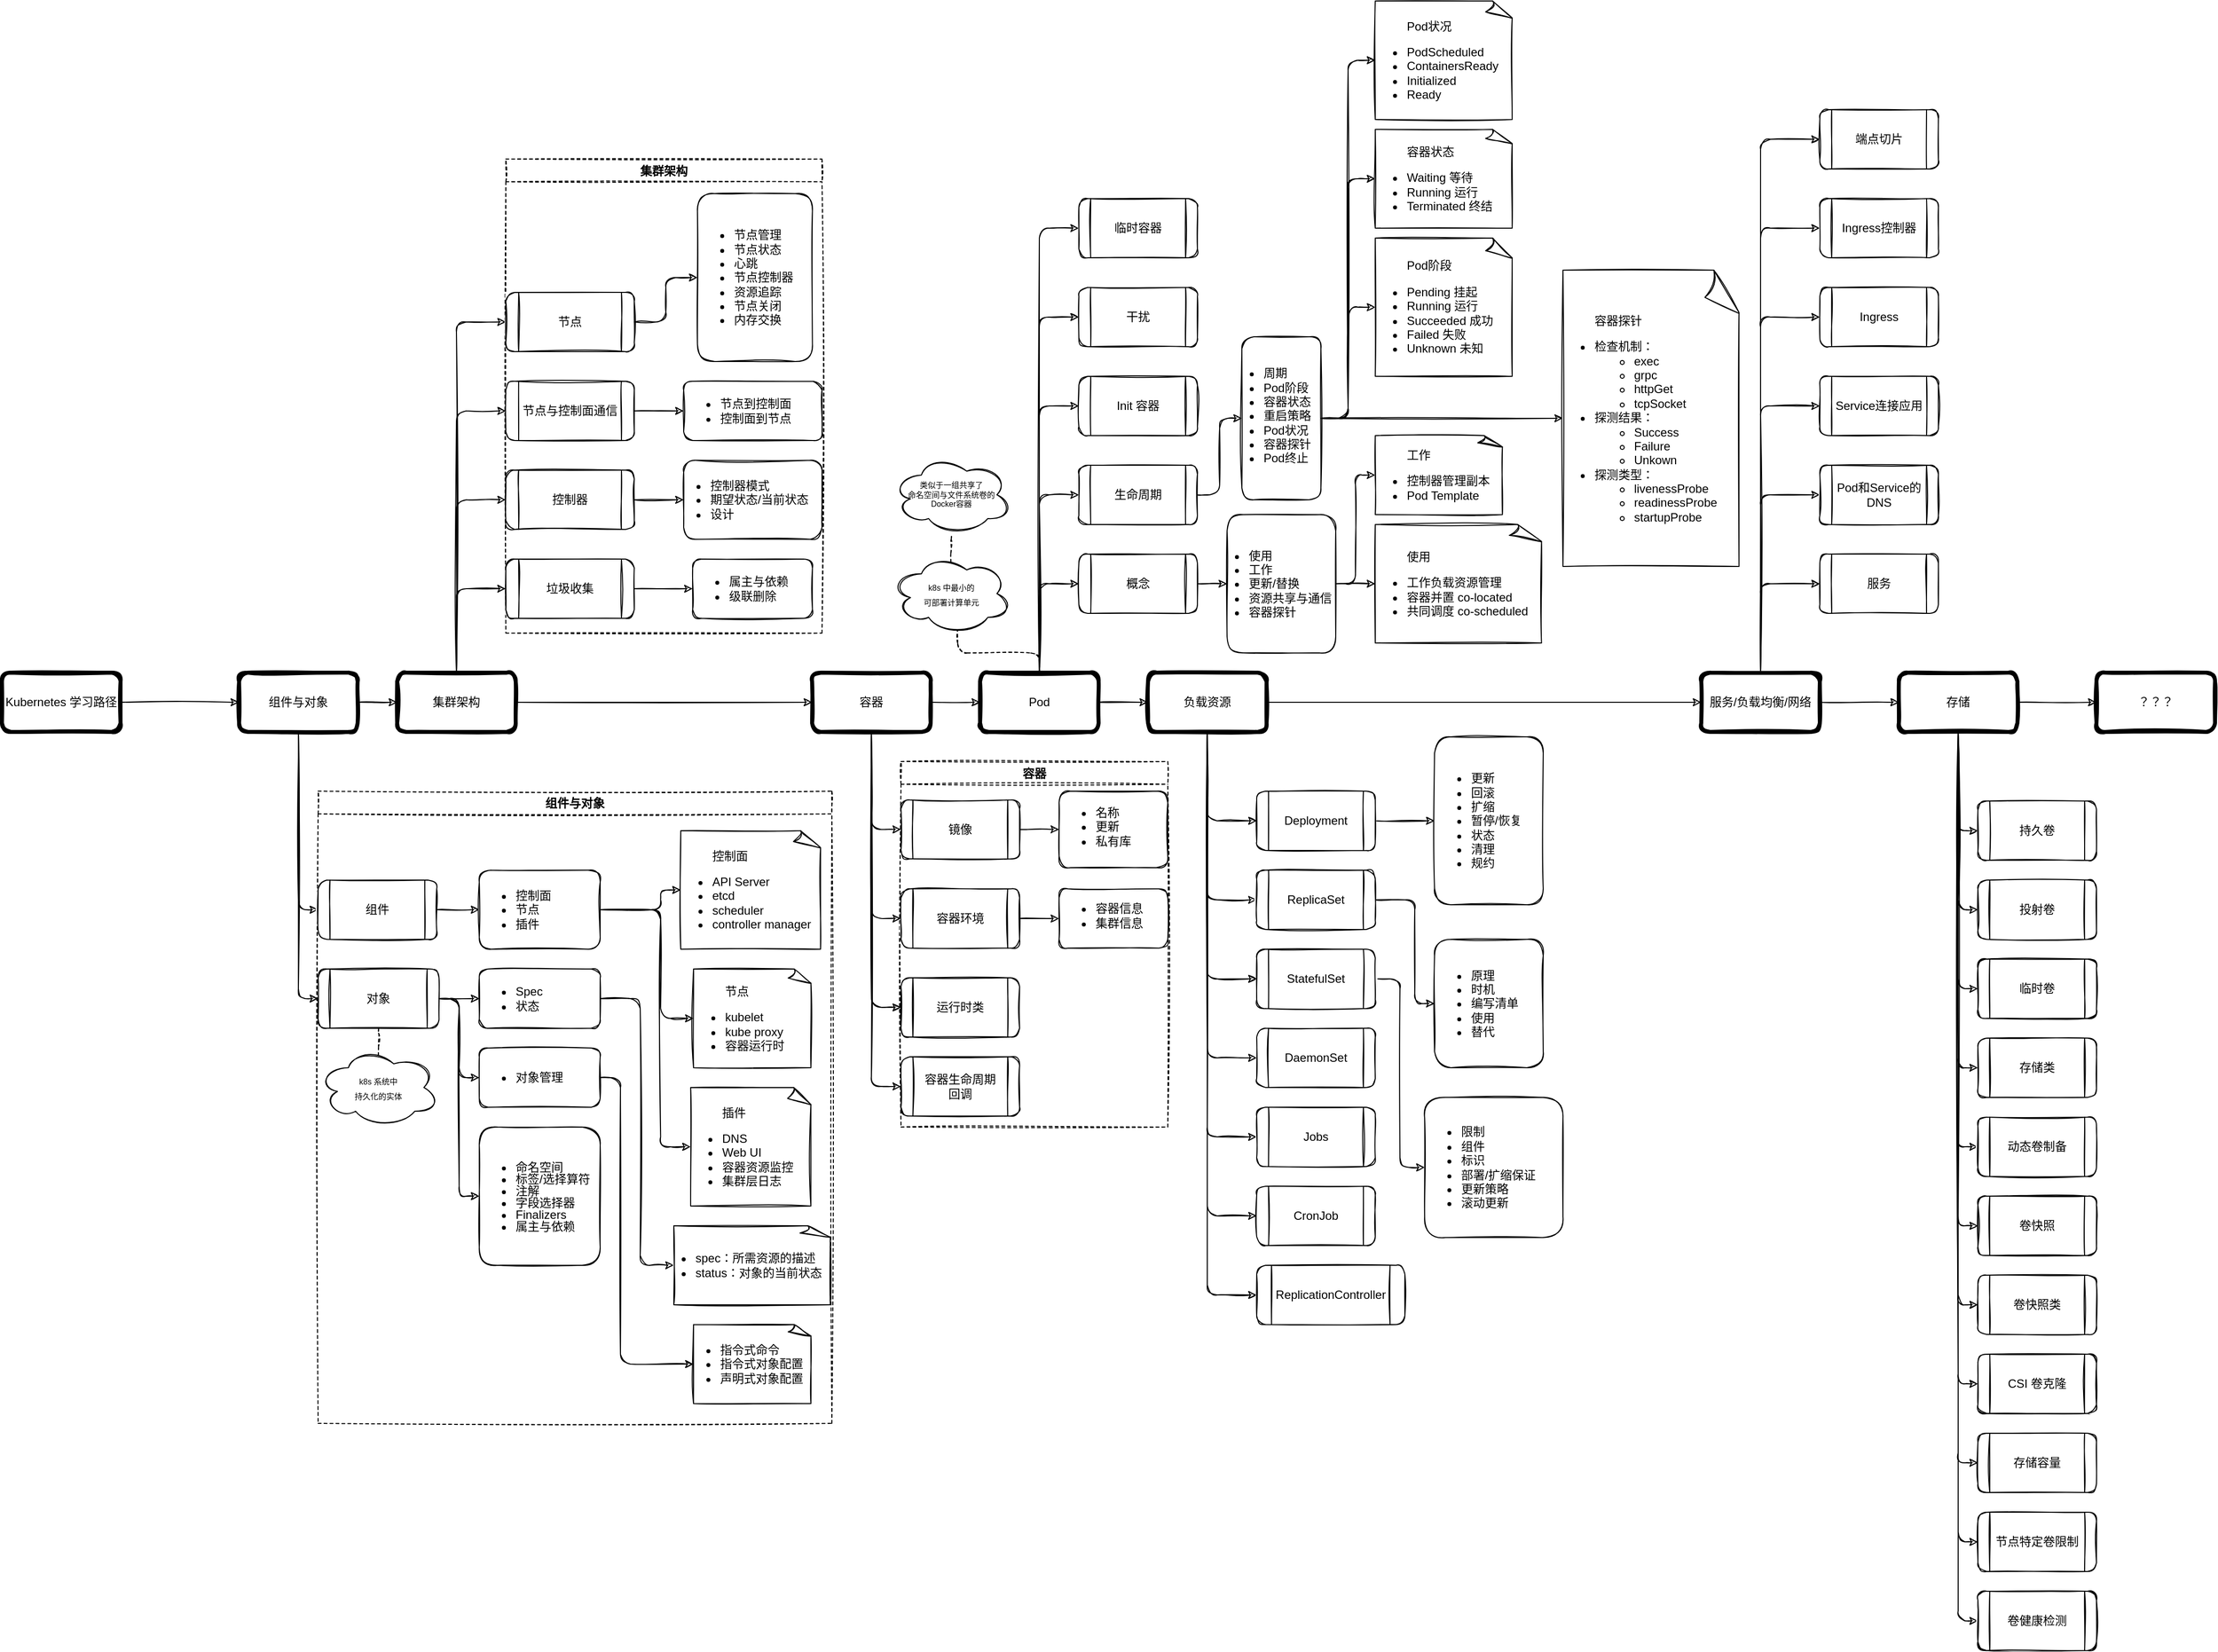 <mxfile>
    <diagram id="tqF3wzndgXf5_t41VFMr" name="Page-1">
        <mxGraphModel dx="3605" dy="2656" grid="1" gridSize="10" guides="1" tooltips="1" connect="1" arrows="1" fold="1" page="1" pageScale="1" pageWidth="850" pageHeight="1100" math="0" shadow="0">
            <root>
                <mxCell id="0"/>
                <mxCell id="1" parent="0"/>
                <mxCell id="7" value="" style="edgeStyle=none;html=1;sketch=1;" parent="1" source="4" target="6" edge="1">
                    <mxGeometry relative="1" as="geometry"/>
                </mxCell>
                <mxCell id="4" value="Kubernetes 学习路径" style="rounded=1;whiteSpace=wrap;html=1;sketch=1;shadow=0;glass=0;strokeWidth=4;" parent="1" vertex="1">
                    <mxGeometry x="-240" y="520" width="120" height="60" as="geometry"/>
                </mxCell>
                <mxCell id="9" value="" style="edgeStyle=none;html=1;sketch=1;entryX=0;entryY=0.5;entryDx=0;entryDy=0;" parent="1" source="6" target="8" edge="1">
                    <mxGeometry relative="1" as="geometry">
                        <mxPoint x="100" y="550" as="targetPoint"/>
                    </mxGeometry>
                </mxCell>
                <mxCell id="13" value="" style="edgeStyle=orthogonalEdgeStyle;html=1;entryX=0;entryY=0.5;entryDx=0;entryDy=0;sketch=1;" parent="1" source="6" target="12" edge="1">
                    <mxGeometry relative="1" as="geometry"/>
                </mxCell>
                <mxCell id="6" value="组件与对象" style="whiteSpace=wrap;html=1;rounded=1;sketch=1;strokeWidth=4;" parent="1" vertex="1">
                    <mxGeometry y="520" width="120" height="60" as="geometry"/>
                </mxCell>
                <mxCell id="17" value="" style="edgeStyle=orthogonalEdgeStyle;html=1;sketch=1;" parent="1" source="8" target="16" edge="1">
                    <mxGeometry relative="1" as="geometry"/>
                </mxCell>
                <mxCell id="39" style="edgeStyle=orthogonalEdgeStyle;sketch=1;html=1;entryX=0;entryY=0.5;entryDx=0;entryDy=0;" parent="1" source="8" target="36" edge="1">
                    <mxGeometry relative="1" as="geometry">
                        <Array as="points">
                            <mxPoint x="220" y="255"/>
                        </Array>
                        <mxPoint x="270" y="250" as="targetPoint"/>
                    </mxGeometry>
                </mxCell>
                <mxCell id="43" style="edgeStyle=orthogonalEdgeStyle;sketch=1;html=1;entryX=0;entryY=0.5;entryDx=0;entryDy=0;" parent="1" source="8" target="41" edge="1">
                    <mxGeometry relative="1" as="geometry">
                        <Array as="points">
                            <mxPoint x="220" y="435"/>
                        </Array>
                    </mxGeometry>
                </mxCell>
                <mxCell id="8" value="集群架构" style="whiteSpace=wrap;html=1;rounded=1;sketch=1;strokeWidth=4;" parent="1" vertex="1">
                    <mxGeometry x="160" y="520" width="120" height="60" as="geometry"/>
                </mxCell>
                <mxCell id="14" value="" style="edgeStyle=orthogonalEdgeStyle;html=1;entryX=0;entryY=0.5;entryDx=0;entryDy=0;exitX=0.5;exitY=1;exitDx=0;exitDy=0;sketch=1;" parent="1" source="6" target="15" edge="1">
                    <mxGeometry relative="1" as="geometry">
                        <mxPoint x="-50" y="590" as="sourcePoint"/>
                        <Array as="points">
                            <mxPoint x="60" y="850"/>
                        </Array>
                    </mxGeometry>
                </mxCell>
                <mxCell id="52" value="" style="edgeStyle=orthogonalEdgeStyle;sketch=1;html=1;" parent="1" source="16" target="51" edge="1">
                    <mxGeometry relative="1" as="geometry"/>
                </mxCell>
                <mxCell id="171" style="edgeStyle=orthogonalEdgeStyle;sketch=1;html=1;entryX=0;entryY=0.5;entryDx=0;entryDy=0;" parent="1" source="16" target="170" edge="1">
                    <mxGeometry relative="1" as="geometry"/>
                </mxCell>
                <mxCell id="202" style="edgeStyle=orthogonalEdgeStyle;html=1;entryX=0;entryY=0.5;entryDx=0;entryDy=0;sketch=1;" edge="1" parent="1" source="16" target="201">
                    <mxGeometry relative="1" as="geometry"/>
                </mxCell>
                <mxCell id="204" style="edgeStyle=orthogonalEdgeStyle;sketch=1;html=1;entryX=0;entryY=0.5;entryDx=0;entryDy=0;" edge="1" parent="1" source="16" target="45">
                    <mxGeometry relative="1" as="geometry"/>
                </mxCell>
                <mxCell id="16" value="容器" style="whiteSpace=wrap;html=1;rounded=1;sketch=1;strokeWidth=4;" parent="1" vertex="1">
                    <mxGeometry x="580" y="520" width="120" height="60" as="geometry"/>
                </mxCell>
                <mxCell id="26" value="" style="edgeStyle=orthogonalEdgeStyle;html=1;sketch=1;entryX=0;entryY=0.5;entryDx=0;entryDy=0;" parent="1" source="8" target="27" edge="1">
                    <mxGeometry relative="1" as="geometry">
                        <mxPoint x="480.0" y="150" as="sourcePoint"/>
                        <Array as="points">
                            <mxPoint x="220" y="165"/>
                        </Array>
                        <mxPoint x="270" y="160" as="targetPoint"/>
                    </mxGeometry>
                </mxCell>
                <mxCell id="28" value="" style="edgeStyle=orthogonalEdgeStyle;html=1;entryX=0;entryY=0.5;entryDx=0;entryDy=0;exitX=0.5;exitY=0;exitDx=0;exitDy=0;sketch=1;" parent="1" source="8" target="30" edge="1">
                    <mxGeometry relative="1" as="geometry">
                        <mxPoint x="480" y="150" as="sourcePoint"/>
                        <Array as="points">
                            <mxPoint x="220" y="345"/>
                        </Array>
                    </mxGeometry>
                </mxCell>
                <mxCell id="47" value="" style="edgeStyle=orthogonalEdgeStyle;sketch=1;html=1;entryX=0;entryY=0.5;entryDx=0;entryDy=0;exitX=0.5;exitY=1;exitDx=0;exitDy=0;" parent="1" source="16" target="48" edge="1">
                    <mxGeometry relative="1" as="geometry">
                        <mxPoint x="680" y="660" as="sourcePoint"/>
                        <Array as="points">
                            <mxPoint x="640" y="769"/>
                        </Array>
                    </mxGeometry>
                </mxCell>
                <mxCell id="54" value="" style="edgeStyle=orthogonalEdgeStyle;sketch=1;html=1;" parent="1" source="51" target="53" edge="1">
                    <mxGeometry relative="1" as="geometry"/>
                </mxCell>
                <mxCell id="60" value="" style="edgeStyle=orthogonalEdgeStyle;sketch=1;html=1;entryX=0;entryY=0.5;entryDx=0;entryDy=0;" parent="1" source="51" target="59" edge="1">
                    <mxGeometry relative="1" as="geometry">
                        <Array as="points">
                            <mxPoint x="810" y="430"/>
                        </Array>
                    </mxGeometry>
                </mxCell>
                <mxCell id="62" style="edgeStyle=orthogonalEdgeStyle;sketch=1;html=1;exitX=0.5;exitY=0;exitDx=0;exitDy=0;entryX=0;entryY=0.5;entryDx=0;entryDy=0;" parent="1" source="51" target="61" edge="1">
                    <mxGeometry relative="1" as="geometry"/>
                </mxCell>
                <mxCell id="66" style="edgeStyle=orthogonalEdgeStyle;sketch=1;html=1;exitX=0.5;exitY=0;exitDx=0;exitDy=0;entryX=0;entryY=0.5;entryDx=0;entryDy=0;" parent="1" source="51" target="63" edge="1">
                    <mxGeometry relative="1" as="geometry"/>
                </mxCell>
                <mxCell id="67" style="edgeStyle=orthogonalEdgeStyle;sketch=1;html=1;entryX=0;entryY=0.5;entryDx=0;entryDy=0;" parent="1" source="51" target="64" edge="1">
                    <mxGeometry relative="1" as="geometry">
                        <Array as="points">
                            <mxPoint x="810" y="160"/>
                        </Array>
                    </mxGeometry>
                </mxCell>
                <mxCell id="68" style="edgeStyle=orthogonalEdgeStyle;sketch=1;html=1;entryX=0;entryY=0.5;entryDx=0;entryDy=0;" parent="1" source="51" target="65" edge="1">
                    <mxGeometry relative="1" as="geometry">
                        <Array as="points">
                            <mxPoint x="810" y="70"/>
                        </Array>
                    </mxGeometry>
                </mxCell>
                <mxCell id="177" style="edgeStyle=orthogonalEdgeStyle;sketch=1;html=1;entryX=0.55;entryY=0.95;entryDx=0;entryDy=0;entryPerimeter=0;dashed=1;endArrow=none;endFill=0;" parent="1" source="51" target="176" edge="1">
                    <mxGeometry relative="1" as="geometry"/>
                </mxCell>
                <mxCell id="51" value="Pod" style="whiteSpace=wrap;html=1;rounded=1;sketch=1;strokeWidth=4;" parent="1" vertex="1">
                    <mxGeometry x="750" y="520" width="120" height="60" as="geometry"/>
                </mxCell>
                <mxCell id="72" value="" style="edgeStyle=orthogonalEdgeStyle;sketch=1;html=1;entryX=0;entryY=0.5;entryDx=0;entryDy=0;" parent="1" source="53" target="71" edge="1">
                    <mxGeometry relative="1" as="geometry">
                        <Array as="points">
                            <mxPoint x="980" y="670"/>
                        </Array>
                    </mxGeometry>
                </mxCell>
                <mxCell id="79" style="edgeStyle=orthogonalEdgeStyle;sketch=1;html=1;entryX=0;entryY=0.5;entryDx=0;entryDy=0;" parent="1" source="53" target="73" edge="1">
                    <mxGeometry relative="1" as="geometry">
                        <Array as="points">
                            <mxPoint x="980" y="750"/>
                        </Array>
                    </mxGeometry>
                </mxCell>
                <mxCell id="80" style="edgeStyle=orthogonalEdgeStyle;sketch=1;html=1;entryX=0;entryY=0.5;entryDx=0;entryDy=0;" parent="1" source="53" target="74" edge="1">
                    <mxGeometry relative="1" as="geometry">
                        <Array as="points">
                            <mxPoint x="980" y="830"/>
                        </Array>
                    </mxGeometry>
                </mxCell>
                <mxCell id="81" style="edgeStyle=orthogonalEdgeStyle;sketch=1;html=1;entryX=0;entryY=0.5;entryDx=0;entryDy=0;" parent="1" source="53" target="75" edge="1">
                    <mxGeometry relative="1" as="geometry">
                        <Array as="points">
                            <mxPoint x="980" y="910"/>
                        </Array>
                    </mxGeometry>
                </mxCell>
                <mxCell id="82" style="edgeStyle=orthogonalEdgeStyle;sketch=1;html=1;entryX=0;entryY=0.5;entryDx=0;entryDy=0;" parent="1" source="53" target="76" edge="1">
                    <mxGeometry relative="1" as="geometry">
                        <Array as="points">
                            <mxPoint x="980" y="990"/>
                        </Array>
                    </mxGeometry>
                </mxCell>
                <mxCell id="83" style="edgeStyle=orthogonalEdgeStyle;sketch=1;html=1;entryX=0;entryY=0.5;entryDx=0;entryDy=0;" parent="1" source="53" target="77" edge="1">
                    <mxGeometry relative="1" as="geometry">
                        <Array as="points">
                            <mxPoint x="980" y="1070"/>
                        </Array>
                    </mxGeometry>
                </mxCell>
                <mxCell id="84" style="edgeStyle=orthogonalEdgeStyle;sketch=1;html=1;entryX=0;entryY=0.5;entryDx=0;entryDy=0;" parent="1" source="53" target="78" edge="1">
                    <mxGeometry relative="1" as="geometry">
                        <Array as="points">
                            <mxPoint x="980" y="1150"/>
                        </Array>
                    </mxGeometry>
                </mxCell>
                <mxCell id="86" value="" style="edgeStyle=orthogonalEdgeStyle;sketch=1;html=1;" parent="1" source="53" target="85" edge="1">
                    <mxGeometry relative="1" as="geometry"/>
                </mxCell>
                <mxCell id="53" value="负载资源" style="whiteSpace=wrap;html=1;rounded=1;sketch=1;strokeWidth=4;" parent="1" vertex="1">
                    <mxGeometry x="920" y="520" width="120" height="60" as="geometry"/>
                </mxCell>
                <mxCell id="184" style="edgeStyle=orthogonalEdgeStyle;sketch=1;html=1;fontSize=8;endArrow=classic;endFill=1;" parent="1" source="59" target="182" edge="1">
                    <mxGeometry relative="1" as="geometry"/>
                </mxCell>
                <mxCell id="59" value="概念" style="shape=process;whiteSpace=wrap;html=1;backgroundOutline=1;rounded=1;sketch=1;" parent="1" vertex="1">
                    <mxGeometry x="850" y="400" width="120" height="60" as="geometry"/>
                </mxCell>
                <mxCell id="70" style="edgeStyle=orthogonalEdgeStyle;sketch=1;html=1;entryX=0;entryY=0.5;entryDx=0;entryDy=0;" parent="1" source="61" target="69" edge="1">
                    <mxGeometry relative="1" as="geometry"/>
                </mxCell>
                <mxCell id="61" value="生命周期" style="shape=process;whiteSpace=wrap;html=1;backgroundOutline=1;rounded=1;sketch=1;" parent="1" vertex="1">
                    <mxGeometry x="850" y="310" width="120" height="60" as="geometry"/>
                </mxCell>
                <mxCell id="63" value="Init 容器" style="shape=process;whiteSpace=wrap;html=1;backgroundOutline=1;rounded=1;sketch=1;" parent="1" vertex="1">
                    <mxGeometry x="850" y="220" width="120" height="60" as="geometry"/>
                </mxCell>
                <mxCell id="64" value="干扰" style="shape=process;whiteSpace=wrap;html=1;backgroundOutline=1;rounded=1;sketch=1;" parent="1" vertex="1">
                    <mxGeometry x="850" y="130" width="120" height="60" as="geometry"/>
                </mxCell>
                <mxCell id="65" value="临时容器" style="shape=process;whiteSpace=wrap;html=1;backgroundOutline=1;rounded=1;sketch=1;" parent="1" vertex="1">
                    <mxGeometry x="850" y="40" width="120" height="60" as="geometry"/>
                </mxCell>
                <mxCell id="194" style="edgeStyle=orthogonalEdgeStyle;sketch=1;html=1;entryX=0;entryY=0.5;entryDx=0;entryDy=0;entryPerimeter=0;fontSize=8;endArrow=classic;endFill=1;" parent="1" source="69" target="193" edge="1">
                    <mxGeometry relative="1" as="geometry"/>
                </mxCell>
                <mxCell id="196" style="edgeStyle=orthogonalEdgeStyle;sketch=1;html=1;exitX=1;exitY=0.5;exitDx=0;exitDy=0;entryX=0;entryY=0.5;entryDx=0;entryDy=0;entryPerimeter=0;fontSize=8;endArrow=classic;endFill=1;" parent="1" source="69" target="195" edge="1">
                    <mxGeometry relative="1" as="geometry"/>
                </mxCell>
                <mxCell id="198" style="edgeStyle=orthogonalEdgeStyle;sketch=1;html=1;entryX=0;entryY=0.5;entryDx=0;entryDy=0;entryPerimeter=0;fontSize=8;endArrow=classic;endFill=1;" parent="1" source="69" target="197" edge="1">
                    <mxGeometry relative="1" as="geometry"/>
                </mxCell>
                <mxCell id="200" style="edgeStyle=orthogonalEdgeStyle;sketch=1;html=1;entryX=0;entryY=0.5;entryDx=0;entryDy=0;entryPerimeter=0;fontSize=8;endArrow=classic;endFill=1;" parent="1" source="69" target="199" edge="1">
                    <mxGeometry relative="1" as="geometry"/>
                </mxCell>
                <mxCell id="69" value="&lt;ul&gt;&lt;li&gt;周期&lt;/li&gt;&lt;li&gt;Pod阶段&lt;/li&gt;&lt;li&gt;容器状态&lt;/li&gt;&lt;li&gt;重启策略&lt;/li&gt;&lt;li&gt;Pod状况&lt;/li&gt;&lt;li&gt;容器探针&lt;/li&gt;&lt;li&gt;Pod终止&lt;/li&gt;&lt;/ul&gt;" style="text;strokeColor=default;fillColor=none;html=1;whiteSpace=wrap;verticalAlign=middle;overflow=hidden;rounded=1;sketch=1;spacingLeft=-20;spacingTop=-5;" parent="1" vertex="1">
                    <mxGeometry x="1015" y="180" width="80" height="165" as="geometry"/>
                </mxCell>
                <mxCell id="88" style="edgeStyle=orthogonalEdgeStyle;sketch=1;html=1;entryX=0;entryY=0.5;entryDx=0;entryDy=0;" parent="1" source="71" target="87" edge="1">
                    <mxGeometry relative="1" as="geometry">
                        <mxPoint x="1205" y="655" as="targetPoint"/>
                    </mxGeometry>
                </mxCell>
                <mxCell id="71" value="Deployment" style="shape=process;whiteSpace=wrap;html=1;backgroundOutline=1;rounded=1;sketch=1;" parent="1" vertex="1">
                    <mxGeometry x="1030" y="640" width="120" height="60" as="geometry"/>
                </mxCell>
                <mxCell id="90" style="edgeStyle=orthogonalEdgeStyle;sketch=1;html=1;exitX=1;exitY=0.5;exitDx=0;exitDy=0;entryX=0;entryY=0.5;entryDx=0;entryDy=0;" parent="1" source="73" target="89" edge="1">
                    <mxGeometry relative="1" as="geometry">
                        <Array as="points">
                            <mxPoint x="1190" y="750"/>
                            <mxPoint x="1190" y="855"/>
                        </Array>
                    </mxGeometry>
                </mxCell>
                <mxCell id="73" value="ReplicaSet" style="shape=process;whiteSpace=wrap;html=1;backgroundOutline=1;rounded=1;sketch=1;" parent="1" vertex="1">
                    <mxGeometry x="1030" y="720" width="120" height="60" as="geometry"/>
                </mxCell>
                <mxCell id="92" style="edgeStyle=orthogonalEdgeStyle;sketch=1;html=1;entryX=0;entryY=0.5;entryDx=0;entryDy=0;" parent="1" source="74" target="91" edge="1">
                    <mxGeometry relative="1" as="geometry"/>
                </mxCell>
                <mxCell id="74" value="StatefulSet" style="shape=process;whiteSpace=wrap;html=1;backgroundOutline=1;rounded=1;sketch=1;" parent="1" vertex="1">
                    <mxGeometry x="1030" y="800" width="120" height="60" as="geometry"/>
                </mxCell>
                <mxCell id="75" value="DaemonSet" style="shape=process;whiteSpace=wrap;html=1;backgroundOutline=1;rounded=1;sketch=1;" parent="1" vertex="1">
                    <mxGeometry x="1030" y="880" width="120" height="60" as="geometry"/>
                </mxCell>
                <mxCell id="76" value="Jobs" style="shape=process;whiteSpace=wrap;html=1;backgroundOutline=1;rounded=1;sketch=1;" parent="1" vertex="1">
                    <mxGeometry x="1030" y="960" width="120" height="60" as="geometry"/>
                </mxCell>
                <mxCell id="77" value="CronJob" style="shape=process;whiteSpace=wrap;html=1;backgroundOutline=1;rounded=1;sketch=1;" parent="1" vertex="1">
                    <mxGeometry x="1030" y="1040" width="120" height="60" as="geometry"/>
                </mxCell>
                <mxCell id="78" value="ReplicationController" style="shape=process;whiteSpace=wrap;html=1;backgroundOutline=1;rounded=1;sketch=1;" parent="1" vertex="1">
                    <mxGeometry x="1030" y="1120" width="150" height="60" as="geometry"/>
                </mxCell>
                <mxCell id="94" value="" style="edgeStyle=none;html=1;sketch=1;" parent="1" source="85" target="93" edge="1">
                    <mxGeometry relative="1" as="geometry"/>
                </mxCell>
                <mxCell id="128" value="" style="edgeStyle=orthogonalEdgeStyle;sketch=1;html=1;entryX=0;entryY=0.5;entryDx=0;entryDy=0;" parent="1" source="85" target="127" edge="1">
                    <mxGeometry relative="1" as="geometry"/>
                </mxCell>
                <mxCell id="134" style="edgeStyle=orthogonalEdgeStyle;sketch=1;html=1;entryX=0;entryY=0.5;entryDx=0;entryDy=0;" parent="1" source="85" target="129" edge="1">
                    <mxGeometry relative="1" as="geometry"/>
                </mxCell>
                <mxCell id="135" style="edgeStyle=orthogonalEdgeStyle;sketch=1;html=1;entryX=0;entryY=0.5;entryDx=0;entryDy=0;" parent="1" source="85" target="130" edge="1">
                    <mxGeometry relative="1" as="geometry"/>
                </mxCell>
                <mxCell id="136" style="edgeStyle=orthogonalEdgeStyle;sketch=1;html=1;entryX=0;entryY=0.5;entryDx=0;entryDy=0;" parent="1" source="85" target="131" edge="1">
                    <mxGeometry relative="1" as="geometry"/>
                </mxCell>
                <mxCell id="137" style="edgeStyle=orthogonalEdgeStyle;sketch=1;html=1;entryX=0;entryY=0.5;entryDx=0;entryDy=0;" parent="1" source="85" target="132" edge="1">
                    <mxGeometry relative="1" as="geometry"/>
                </mxCell>
                <mxCell id="138" style="edgeStyle=orthogonalEdgeStyle;sketch=1;html=1;entryX=0;entryY=0.5;entryDx=0;entryDy=0;" parent="1" source="85" target="133" edge="1">
                    <mxGeometry relative="1" as="geometry"/>
                </mxCell>
                <mxCell id="85" value="服务/负载均衡/网络" style="whiteSpace=wrap;html=1;rounded=1;sketch=1;strokeWidth=4;" parent="1" vertex="1">
                    <mxGeometry x="1480" y="520" width="120" height="60" as="geometry"/>
                </mxCell>
                <mxCell id="87" value="&lt;ul&gt;&lt;li&gt;更新&lt;/li&gt;&lt;li&gt;回滚&lt;/li&gt;&lt;li&gt;扩缩&lt;/li&gt;&lt;li&gt;暂停/恢复&lt;/li&gt;&lt;li&gt;状态&lt;/li&gt;&lt;li&gt;清理&lt;/li&gt;&lt;li&gt;规约&lt;/li&gt;&lt;/ul&gt;" style="text;strokeColor=default;fillColor=none;html=1;whiteSpace=wrap;verticalAlign=middle;overflow=hidden;rounded=1;sketch=1;spacingLeft=-5;" parent="1" vertex="1">
                    <mxGeometry x="1210" y="585" width="110" height="170" as="geometry"/>
                </mxCell>
                <mxCell id="89" value="&lt;ul&gt;&lt;li&gt;原理&lt;/li&gt;&lt;li&gt;时机&lt;/li&gt;&lt;li&gt;编写清单&lt;/li&gt;&lt;li&gt;使用&lt;/li&gt;&lt;li&gt;替代&lt;/li&gt;&lt;/ul&gt;" style="text;strokeColor=default;fillColor=none;html=1;whiteSpace=wrap;verticalAlign=middle;overflow=hidden;rounded=1;sketch=1;spacingLeft=-5;" parent="1" vertex="1">
                    <mxGeometry x="1210" y="790" width="110" height="130" as="geometry"/>
                </mxCell>
                <mxCell id="91" value="&lt;ul&gt;&lt;li&gt;限制&lt;/li&gt;&lt;li&gt;组件&lt;/li&gt;&lt;li&gt;标识&lt;/li&gt;&lt;li&gt;部署/扩缩保证&lt;br&gt;&lt;/li&gt;&lt;li&gt;更新策略&lt;/li&gt;&lt;li&gt;滚动更新&lt;/li&gt;&lt;/ul&gt;" style="text;strokeColor=default;fillColor=none;html=1;whiteSpace=wrap;verticalAlign=middle;overflow=hidden;rounded=1;sketch=1;spacingLeft=-5;" parent="1" vertex="1">
                    <mxGeometry x="1200" y="950" width="140" height="141.88" as="geometry"/>
                </mxCell>
                <mxCell id="96" value="" style="edgeStyle=none;html=1;sketch=1;" parent="1" source="93" target="95" edge="1">
                    <mxGeometry relative="1" as="geometry"/>
                </mxCell>
                <mxCell id="100" value="" style="edgeStyle=orthogonalEdgeStyle;html=1;entryX=0;entryY=0.5;entryDx=0;entryDy=0;sketch=1;" parent="1" source="93" target="99" edge="1">
                    <mxGeometry relative="1" as="geometry"/>
                </mxCell>
                <mxCell id="101" style="edgeStyle=orthogonalEdgeStyle;sketch=1;html=1;entryX=0;entryY=0.5;entryDx=0;entryDy=0;" parent="1" source="93" target="102" edge="1">
                    <mxGeometry relative="1" as="geometry">
                        <mxPoint x="1740" y="800" as="targetPoint"/>
                    </mxGeometry>
                </mxCell>
                <mxCell id="120" style="edgeStyle=orthogonalEdgeStyle;sketch=1;html=1;entryX=0;entryY=0.5;entryDx=0;entryDy=0;" parent="1" source="93" target="113" edge="1">
                    <mxGeometry relative="1" as="geometry"/>
                </mxCell>
                <mxCell id="121" style="edgeStyle=orthogonalEdgeStyle;sketch=1;html=1;entryX=0;entryY=0.5;entryDx=0;entryDy=0;" parent="1" source="93" target="115" edge="1">
                    <mxGeometry relative="1" as="geometry"/>
                </mxCell>
                <mxCell id="122" style="edgeStyle=orthogonalEdgeStyle;sketch=1;html=1;entryX=0;entryY=0.5;entryDx=0;entryDy=0;" parent="1" source="93" target="116" edge="1">
                    <mxGeometry relative="1" as="geometry"/>
                </mxCell>
                <mxCell id="125" style="edgeStyle=orthogonalEdgeStyle;sketch=1;html=1;entryX=0;entryY=0.5;entryDx=0;entryDy=0;" parent="1" source="93" target="117" edge="1">
                    <mxGeometry relative="1" as="geometry"/>
                </mxCell>
                <mxCell id="126" style="edgeStyle=orthogonalEdgeStyle;sketch=1;html=1;entryX=0;entryY=0.5;entryDx=0;entryDy=0;" parent="1" source="93" target="119" edge="1">
                    <mxGeometry relative="1" as="geometry"/>
                </mxCell>
                <mxCell id="93" value="存储" style="whiteSpace=wrap;html=1;rounded=1;sketch=1;strokeWidth=4;" parent="1" vertex="1">
                    <mxGeometry x="1680" y="520" width="120" height="60" as="geometry"/>
                </mxCell>
                <mxCell id="95" value="？？？" style="whiteSpace=wrap;html=1;rounded=1;sketch=1;strokeWidth=4;" parent="1" vertex="1">
                    <mxGeometry x="1880" y="520" width="120" height="60" as="geometry"/>
                </mxCell>
                <mxCell id="99" value="持久卷" style="shape=process;whiteSpace=wrap;html=1;backgroundOutline=1;rounded=1;sketch=1;" parent="1" vertex="1">
                    <mxGeometry x="1760" y="650" width="120" height="60" as="geometry"/>
                </mxCell>
                <mxCell id="102" value="投射卷" style="shape=process;whiteSpace=wrap;html=1;backgroundOutline=1;rounded=1;sketch=1;" parent="1" vertex="1">
                    <mxGeometry x="1760" y="730" width="120" height="60" as="geometry"/>
                </mxCell>
                <mxCell id="103" style="edgeStyle=orthogonalEdgeStyle;sketch=1;html=1;entryX=0;entryY=0.5;entryDx=0;entryDy=0;exitX=0.5;exitY=1;exitDx=0;exitDy=0;" parent="1" source="93" target="104" edge="1">
                    <mxGeometry relative="1" as="geometry">
                        <mxPoint x="1740" y="880" as="targetPoint"/>
                        <mxPoint x="1740" y="660" as="sourcePoint"/>
                        <Array as="points">
                            <mxPoint x="1740" y="840"/>
                        </Array>
                    </mxGeometry>
                </mxCell>
                <mxCell id="104" value="持久卷" style="shape=process;whiteSpace=wrap;html=1;backgroundOutline=1;rounded=1;sketch=1;" parent="1" vertex="1">
                    <mxGeometry x="1760" y="810" width="120" height="60" as="geometry"/>
                </mxCell>
                <mxCell id="105" value="临时卷" style="shape=process;whiteSpace=wrap;html=1;backgroundOutline=1;rounded=1;sketch=1;" parent="1" vertex="1">
                    <mxGeometry x="1760" y="810" width="120" height="60" as="geometry"/>
                </mxCell>
                <mxCell id="106" value="" style="edgeStyle=orthogonalEdgeStyle;html=1;entryX=0;entryY=0.5;entryDx=0;entryDy=0;sketch=1;exitX=0.5;exitY=1;exitDx=0;exitDy=0;" parent="1" source="93" target="108" edge="1">
                    <mxGeometry relative="1" as="geometry">
                        <mxPoint x="1740" y="820" as="sourcePoint"/>
                        <Array as="points">
                            <mxPoint x="1740" y="920"/>
                        </Array>
                    </mxGeometry>
                </mxCell>
                <mxCell id="107" style="edgeStyle=orthogonalEdgeStyle;sketch=1;html=1;entryX=0;entryY=0.5;entryDx=0;entryDy=0;" parent="1" source="93" target="109" edge="1">
                    <mxGeometry relative="1" as="geometry">
                        <mxPoint x="1740" y="1040" as="targetPoint"/>
                        <mxPoint x="1740" y="820" as="sourcePoint"/>
                        <Array as="points">
                            <mxPoint x="1740" y="1000"/>
                        </Array>
                    </mxGeometry>
                </mxCell>
                <mxCell id="108" value="存储类" style="shape=process;whiteSpace=wrap;html=1;backgroundOutline=1;rounded=1;sketch=1;" parent="1" vertex="1">
                    <mxGeometry x="1760" y="890" width="120" height="60" as="geometry"/>
                </mxCell>
                <mxCell id="109" value="动态卷制备" style="shape=process;whiteSpace=wrap;html=1;backgroundOutline=1;rounded=1;sketch=1;" parent="1" vertex="1">
                    <mxGeometry x="1760" y="970" width="120" height="60" as="geometry"/>
                </mxCell>
                <mxCell id="110" style="edgeStyle=orthogonalEdgeStyle;sketch=1;html=1;entryX=0;entryY=0.5;entryDx=0;entryDy=0;" parent="1" target="111" edge="1">
                    <mxGeometry relative="1" as="geometry">
                        <mxPoint x="1740" y="1120" as="targetPoint"/>
                        <mxPoint x="1740" y="580" as="sourcePoint"/>
                        <Array as="points">
                            <mxPoint x="1740" y="1080"/>
                        </Array>
                    </mxGeometry>
                </mxCell>
                <mxCell id="111" value="持久卷" style="shape=process;whiteSpace=wrap;html=1;backgroundOutline=1;rounded=1;sketch=1;" parent="1" vertex="1">
                    <mxGeometry x="1760" y="1050" width="120" height="60" as="geometry"/>
                </mxCell>
                <mxCell id="112" value="卷快照" style="shape=process;whiteSpace=wrap;html=1;backgroundOutline=1;rounded=1;sketch=1;" parent="1" vertex="1">
                    <mxGeometry x="1760" y="1050" width="120" height="60" as="geometry"/>
                </mxCell>
                <mxCell id="113" value="卷快照类" style="shape=process;whiteSpace=wrap;html=1;backgroundOutline=1;rounded=1;sketch=1;" parent="1" vertex="1">
                    <mxGeometry x="1760" y="1130" width="120" height="60" as="geometry"/>
                </mxCell>
                <mxCell id="114" value="持久卷" style="shape=process;whiteSpace=wrap;html=1;backgroundOutline=1;rounded=1;sketch=1;" parent="1" vertex="1">
                    <mxGeometry x="1760" y="1210" width="120" height="60" as="geometry"/>
                </mxCell>
                <mxCell id="115" value="CSI 卷克隆" style="shape=process;whiteSpace=wrap;html=1;backgroundOutline=1;rounded=1;sketch=1;" parent="1" vertex="1">
                    <mxGeometry x="1760" y="1210" width="120" height="60" as="geometry"/>
                </mxCell>
                <mxCell id="116" value="存储容量" style="shape=process;whiteSpace=wrap;html=1;backgroundOutline=1;rounded=1;sketch=1;" parent="1" vertex="1">
                    <mxGeometry x="1760" y="1290" width="120" height="60" as="geometry"/>
                </mxCell>
                <mxCell id="117" value="节点特定卷限制" style="shape=process;whiteSpace=wrap;html=1;backgroundOutline=1;rounded=1;sketch=1;" parent="1" vertex="1">
                    <mxGeometry x="1760" y="1370" width="120" height="60" as="geometry"/>
                </mxCell>
                <mxCell id="118" value="持久卷" style="shape=process;whiteSpace=wrap;html=1;backgroundOutline=1;rounded=1;sketch=1;" parent="1" vertex="1">
                    <mxGeometry x="1760" y="1450" width="120" height="60" as="geometry"/>
                </mxCell>
                <mxCell id="119" value="卷健康检测" style="shape=process;whiteSpace=wrap;html=1;backgroundOutline=1;rounded=1;sketch=1;" parent="1" vertex="1">
                    <mxGeometry x="1760" y="1450" width="120" height="60" as="geometry"/>
                </mxCell>
                <mxCell id="127" value="服务" style="shape=process;whiteSpace=wrap;html=1;backgroundOutline=1;rounded=1;sketch=1;" parent="1" vertex="1">
                    <mxGeometry x="1600" y="400" width="120" height="60" as="geometry"/>
                </mxCell>
                <mxCell id="129" value="Pod和Service的DNS" style="shape=process;whiteSpace=wrap;html=1;backgroundOutline=1;rounded=1;sketch=1;" parent="1" vertex="1">
                    <mxGeometry x="1600" y="310" width="120" height="60" as="geometry"/>
                </mxCell>
                <mxCell id="130" value="Service连接应用" style="shape=process;whiteSpace=wrap;html=1;backgroundOutline=1;rounded=1;sketch=1;" parent="1" vertex="1">
                    <mxGeometry x="1600" y="220" width="120" height="60" as="geometry"/>
                </mxCell>
                <mxCell id="131" value="Ingress" style="shape=process;whiteSpace=wrap;html=1;backgroundOutline=1;rounded=1;sketch=1;" parent="1" vertex="1">
                    <mxGeometry x="1600" y="130" width="120" height="60" as="geometry"/>
                </mxCell>
                <mxCell id="132" value="Ingress控制器" style="shape=process;whiteSpace=wrap;html=1;backgroundOutline=1;rounded=1;sketch=1;" parent="1" vertex="1">
                    <mxGeometry x="1600" y="40" width="120" height="60" as="geometry"/>
                </mxCell>
                <mxCell id="133" value="端点切片" style="shape=process;whiteSpace=wrap;html=1;backgroundOutline=1;rounded=1;sketch=1;" parent="1" vertex="1">
                    <mxGeometry x="1600" y="-50" width="120" height="60" as="geometry"/>
                </mxCell>
                <mxCell id="181" value="" style="edgeStyle=orthogonalEdgeStyle;sketch=1;html=1;dashed=1;endArrow=none;endFill=0;exitX=0.494;exitY=0.105;exitDx=0;exitDy=0;exitPerimeter=0;" parent="1" source="176" target="180" edge="1">
                    <mxGeometry relative="1" as="geometry"/>
                </mxCell>
                <mxCell id="176" value="&lt;font style=&quot;font-size: 8px&quot;&gt;k8s 中最小的&lt;br&gt;可部署计算单元&lt;/font&gt;" style="ellipse;shape=cloud;html=1;rounded=1;sketch=1;whiteSpace=wrap;" parent="1" vertex="1">
                    <mxGeometry x="660" y="400" width="122.353" height="80" as="geometry"/>
                </mxCell>
                <mxCell id="180" value="&lt;span style=&quot;font-size: 8px&quot;&gt;类似于一组共享了&lt;br style=&quot;font-size: 8px;&quot;&gt;&lt;/span&gt;&lt;font style=&quot;font-size: 8px;&quot;&gt;命名空间与文件系统卷的&lt;br style=&quot;font-size: 8px;&quot;&gt;&lt;/font&gt;Docker容器" style="ellipse;shape=cloud;html=1;rounded=1;sketch=1;whiteSpace=wrap;fontSize=8;" parent="1" vertex="1">
                    <mxGeometry x="660" y="300" width="122.353" height="80" as="geometry"/>
                </mxCell>
                <mxCell id="189" style="edgeStyle=orthogonalEdgeStyle;sketch=1;html=1;entryX=0;entryY=0.5;entryDx=0;entryDy=0;entryPerimeter=0;fontSize=8;endArrow=classic;endFill=1;" parent="1" source="182" target="188" edge="1">
                    <mxGeometry relative="1" as="geometry"/>
                </mxCell>
                <mxCell id="191" style="edgeStyle=orthogonalEdgeStyle;sketch=1;html=1;entryX=0;entryY=0.5;entryDx=0;entryDy=0;entryPerimeter=0;fontSize=8;endArrow=classic;endFill=1;" parent="1" source="182" target="190" edge="1">
                    <mxGeometry relative="1" as="geometry">
                        <Array as="points">
                            <mxPoint x="1130" y="430"/>
                            <mxPoint x="1130" y="320"/>
                        </Array>
                    </mxGeometry>
                </mxCell>
                <mxCell id="182" value="&lt;ul&gt;&lt;li&gt;使用&lt;/li&gt;&lt;li&gt;工作&lt;/li&gt;&lt;li&gt;更新/替换&lt;/li&gt;&lt;li&gt;资源共享与通信&lt;/li&gt;&lt;li&gt;容器探针&lt;/li&gt;&lt;/ul&gt;" style="text;strokeColor=default;fillColor=none;html=1;whiteSpace=wrap;verticalAlign=middle;overflow=hidden;rounded=1;sketch=1;spacingLeft=-20;" parent="1" vertex="1">
                    <mxGeometry x="1000" y="360" width="110" height="140" as="geometry"/>
                </mxCell>
                <mxCell id="188" value="&lt;p style=&quot;line-height: 1&quot;&gt;&lt;/p&gt;&lt;blockquote style=&quot;margin: 0 0 0 40px ; border: none ; padding: 0px&quot;&gt;&lt;div&gt;使用&lt;/div&gt;&lt;/blockquote&gt;&lt;ul&gt;&lt;li&gt;工作负载资源管理&lt;/li&gt;&lt;li&gt;容器并置 co-located&lt;/li&gt;&lt;li&gt;共同调度 co-scheduled&lt;/li&gt;&lt;/ul&gt;&lt;p&gt;&lt;/p&gt;" style="whiteSpace=wrap;html=1;shape=mxgraph.basic.document;sketch=1;align=left;spacingLeft=-10;" parent="1" vertex="1">
                    <mxGeometry x="1150" y="370" width="170" height="120" as="geometry"/>
                </mxCell>
                <mxCell id="190" value="&lt;p style=&quot;line-height: 1&quot;&gt;&lt;/p&gt;&lt;blockquote style=&quot;margin: 0 0 0 40px ; border: none ; padding: 0px&quot;&gt;&lt;div&gt;工作&lt;/div&gt;&lt;/blockquote&gt;&lt;ul&gt;&lt;li&gt;控制器管理副本&lt;/li&gt;&lt;li&gt;Pod Template&lt;/li&gt;&lt;/ul&gt;&lt;p&gt;&lt;/p&gt;" style="whiteSpace=wrap;html=1;shape=mxgraph.basic.document;sketch=1;align=left;spacingLeft=-10;" parent="1" vertex="1">
                    <mxGeometry x="1150" y="280" width="130" height="80" as="geometry"/>
                </mxCell>
                <mxCell id="193" value="&lt;p style=&quot;line-height: 1&quot;&gt;&lt;/p&gt;&lt;blockquote style=&quot;margin: 0 0 0 40px ; border: none ; padding: 0px&quot;&gt;&lt;div&gt;Pod阶段&lt;/div&gt;&lt;/blockquote&gt;&lt;ul&gt;&lt;li&gt;Pending 挂起&lt;/li&gt;&lt;li&gt;Running 运行&lt;/li&gt;&lt;li&gt;Succeeded 成功&lt;/li&gt;&lt;li&gt;Failed 失败&lt;/li&gt;&lt;li&gt;Unknown 未知&lt;/li&gt;&lt;/ul&gt;&lt;p&gt;&lt;/p&gt;" style="whiteSpace=wrap;html=1;shape=mxgraph.basic.document;sketch=1;align=left;spacingLeft=-10;" parent="1" vertex="1">
                    <mxGeometry x="1150" y="80" width="140" height="140" as="geometry"/>
                </mxCell>
                <mxCell id="195" value="&lt;p style=&quot;line-height: 1&quot;&gt;&lt;/p&gt;&lt;blockquote style=&quot;margin: 0 0 0 40px ; border: none ; padding: 0px&quot;&gt;&lt;div&gt;容器状态&lt;/div&gt;&lt;/blockquote&gt;&lt;ul&gt;&lt;li&gt;Waiting 等待&lt;/li&gt;&lt;li&gt;Running 运行&lt;/li&gt;&lt;li&gt;Terminated 终结&lt;/li&gt;&lt;/ul&gt;&lt;p&gt;&lt;/p&gt;" style="whiteSpace=wrap;html=1;shape=mxgraph.basic.document;sketch=1;align=left;spacingLeft=-10;" parent="1" vertex="1">
                    <mxGeometry x="1150" y="-30" width="140" height="100" as="geometry"/>
                </mxCell>
                <mxCell id="197" value="&lt;p style=&quot;line-height: 1&quot;&gt;&lt;/p&gt;&lt;blockquote style=&quot;margin: 0 0 0 40px ; border: none ; padding: 0px&quot;&gt;&lt;div&gt;Pod状况&lt;/div&gt;&lt;/blockquote&gt;&lt;ul&gt;&lt;li&gt;PodScheduled&lt;/li&gt;&lt;li&gt;ContainersReady&lt;/li&gt;&lt;li&gt;Initialized&lt;/li&gt;&lt;li&gt;Ready&lt;/li&gt;&lt;/ul&gt;&lt;p&gt;&lt;/p&gt;" style="whiteSpace=wrap;html=1;shape=mxgraph.basic.document;sketch=1;align=left;spacingLeft=-10;" parent="1" vertex="1">
                    <mxGeometry x="1150" y="-160" width="140" height="120" as="geometry"/>
                </mxCell>
                <mxCell id="199" value="&lt;p style=&quot;line-height: 1&quot;&gt;&lt;/p&gt;&lt;blockquote style=&quot;margin: 0 0 0 40px ; border: none ; padding: 0px&quot;&gt;&lt;div&gt;容器探针&lt;/div&gt;&lt;/blockquote&gt;&lt;ul&gt;&lt;li&gt;检查机制：&lt;/li&gt;&lt;ul&gt;&lt;li&gt;&lt;span&gt;exec&lt;/span&gt;&lt;/li&gt;&lt;li&gt;&lt;span&gt;grpc&lt;/span&gt;&lt;/li&gt;&lt;li&gt;&lt;span&gt;httpGet&lt;/span&gt;&lt;/li&gt;&lt;li&gt;&lt;span&gt;tcpSocket&lt;/span&gt;&lt;/li&gt;&lt;/ul&gt;&lt;li&gt;探测结果：&lt;/li&gt;&lt;ul&gt;&lt;li&gt;Success&lt;/li&gt;&lt;li&gt;Failure&lt;/li&gt;&lt;li&gt;Unkown&lt;/li&gt;&lt;/ul&gt;&lt;li&gt;探测类型：&lt;/li&gt;&lt;ul&gt;&lt;li&gt;livenessProbe&lt;/li&gt;&lt;li&gt;readinessProbe&lt;/li&gt;&lt;li&gt;startupProbe&lt;/li&gt;&lt;/ul&gt;&lt;/ul&gt;&lt;p&gt;&lt;/p&gt;" style="whiteSpace=wrap;html=1;shape=mxgraph.basic.document;sketch=1;align=left;spacingLeft=-10;" parent="1" vertex="1">
                    <mxGeometry x="1340" y="112.5" width="180" height="300" as="geometry"/>
                </mxCell>
                <mxCell id="206" value="组件与对象" style="swimlane;dashed=1;sketch=1;strokeColor=default;fillColor=none;" vertex="1" parent="1">
                    <mxGeometry x="80" y="640" width="520" height="640" as="geometry">
                        <mxRectangle x="80" y="640" width="90" height="23" as="alternateBounds"/>
                    </mxGeometry>
                </mxCell>
                <mxCell id="12" value="组件" style="shape=process;whiteSpace=wrap;html=1;backgroundOutline=1;rounded=1;sketch=1;" parent="206" vertex="1">
                    <mxGeometry y="90" width="120" height="60" as="geometry"/>
                </mxCell>
                <mxCell id="15" value="对象" style="shape=process;whiteSpace=wrap;html=1;backgroundOutline=1;rounded=1;sketch=1;" parent="206" vertex="1">
                    <mxGeometry x="0.004" y="180" width="122.353" height="60" as="geometry"/>
                </mxCell>
                <mxCell id="20" value="&lt;ul&gt;&lt;li&gt;Spec&lt;/li&gt;&lt;li&gt;状态&lt;/li&gt;&lt;/ul&gt;" style="text;strokeColor=default;fillColor=none;html=1;whiteSpace=wrap;verticalAlign=middle;overflow=hidden;rounded=1;sketch=1;spacingLeft=-5;" parent="206" vertex="1">
                    <mxGeometry x="163.137" y="180" width="122.353" height="60" as="geometry"/>
                </mxCell>
                <mxCell id="21" style="edgeStyle=orthogonalEdgeStyle;html=1;sketch=1;" parent="206" source="15" target="20" edge="1">
                    <mxGeometry relative="1" as="geometry"/>
                </mxCell>
                <mxCell id="22" style="edgeStyle=orthogonalEdgeStyle;html=1;exitX=1;exitY=0.5;exitDx=0;exitDy=0;sketch=1;entryX=0;entryY=0.5;entryDx=0;entryDy=0;" parent="206" source="15" target="23" edge="1">
                    <mxGeometry relative="1" as="geometry">
                        <mxPoint x="448.627" y="310" as="sourcePoint"/>
                        <Array as="points">
                            <mxPoint x="142.745" y="210"/>
                            <mxPoint x="142.745" y="290"/>
                        </Array>
                    </mxGeometry>
                </mxCell>
                <mxCell id="23" value="&lt;ul&gt;&lt;li&gt;对象管理&lt;/li&gt;&lt;/ul&gt;" style="text;strokeColor=default;fillColor=none;html=1;whiteSpace=wrap;verticalAlign=middle;overflow=hidden;rounded=1;sketch=1;spacingLeft=-5;" parent="206" vertex="1">
                    <mxGeometry x="163.137" y="260" width="122.353" height="60" as="geometry"/>
                </mxCell>
                <mxCell id="24" style="edgeStyle=orthogonalEdgeStyle;html=1;sketch=1;exitX=1;exitY=0.5;exitDx=0;exitDy=0;" parent="206" source="12" target="25" edge="1">
                    <mxGeometry relative="1" as="geometry">
                        <mxPoint x="469.02" y="140" as="sourcePoint"/>
                    </mxGeometry>
                </mxCell>
                <mxCell id="25" value="&lt;ul&gt;&lt;li&gt;控制面&lt;/li&gt;&lt;li&gt;节点&lt;/li&gt;&lt;li&gt;插件&lt;/li&gt;&lt;/ul&gt;" style="text;strokeColor=default;fillColor=none;html=1;whiteSpace=wrap;verticalAlign=middle;overflow=hidden;rounded=1;sketch=1;spacingLeft=-5;" parent="206" vertex="1">
                    <mxGeometry x="163.137" y="80" width="122.353" height="80" as="geometry"/>
                </mxCell>
                <mxCell id="148" value="&lt;p style=&quot;line-height: 1&quot;&gt;&lt;/p&gt;&lt;blockquote style=&quot;margin: 0 0 0 40px ; border: none ; padding: 0px&quot;&gt;&lt;div&gt;控制面&lt;/div&gt;&lt;/blockquote&gt;&lt;ul&gt;&lt;li&gt;API Server&lt;/li&gt;&lt;li&gt;etcd&lt;/li&gt;&lt;li&gt;scheduler&lt;/li&gt;&lt;li&gt;controller manager&lt;/li&gt;&lt;/ul&gt;&lt;p&gt;&lt;/p&gt;" style="whiteSpace=wrap;html=1;shape=mxgraph.basic.document;sketch=1;align=left;spacingLeft=-10;" parent="206" vertex="1">
                    <mxGeometry x="367.06" y="40" width="142.94" height="120" as="geometry"/>
                </mxCell>
                <mxCell id="146" style="edgeStyle=orthogonalEdgeStyle;html=1;entryX=0;entryY=0.5;entryDx=0;entryDy=0;entryPerimeter=0;sketch=1;" parent="206" source="25" target="148" edge="1">
                    <mxGeometry relative="1" as="geometry">
                        <mxPoint x="397.647" y="70" as="targetPoint"/>
                        <Array as="points">
                            <mxPoint x="346.667" y="120"/>
                            <mxPoint x="346.667" y="100"/>
                        </Array>
                    </mxGeometry>
                </mxCell>
                <mxCell id="149" value="&lt;p style=&quot;line-height: 1&quot;&gt;&lt;/p&gt;&lt;blockquote style=&quot;margin: 0 0 0 40px ; border: none ; padding: 0px&quot;&gt;&lt;div&gt;节点&lt;/div&gt;&lt;/blockquote&gt;&lt;ul&gt;&lt;li&gt;kubelet&lt;/li&gt;&lt;li&gt;kube proxy&lt;/li&gt;&lt;li&gt;容器运行时&lt;/li&gt;&lt;/ul&gt;&lt;p&gt;&lt;/p&gt;" style="whiteSpace=wrap;html=1;shape=mxgraph.basic.document;sketch=1;align=left;spacingLeft=-10;" parent="206" vertex="1">
                    <mxGeometry x="380" y="180" width="120" height="100" as="geometry"/>
                </mxCell>
                <mxCell id="150" style="edgeStyle=orthogonalEdgeStyle;sketch=1;html=1;entryX=0;entryY=0.5;entryDx=0;entryDy=0;entryPerimeter=0;" parent="206" source="25" target="149" edge="1">
                    <mxGeometry relative="1" as="geometry">
                        <Array as="points">
                            <mxPoint x="346.667" y="120"/>
                            <mxPoint x="346.667" y="230"/>
                        </Array>
                    </mxGeometry>
                </mxCell>
                <mxCell id="151" value="&lt;p style=&quot;line-height: 1&quot;&gt;&lt;/p&gt;&lt;blockquote style=&quot;margin: 0 0 0 40px ; border: none ; padding: 0px&quot;&gt;&lt;div&gt;插件&lt;/div&gt;&lt;/blockquote&gt;&lt;ul&gt;&lt;li&gt;DNS&lt;/li&gt;&lt;li&gt;Web UI&lt;/li&gt;&lt;li&gt;容器资源监控&lt;/li&gt;&lt;li&gt;集群层日志&lt;/li&gt;&lt;/ul&gt;&lt;p&gt;&lt;/p&gt;" style="whiteSpace=wrap;html=1;shape=mxgraph.basic.document;sketch=1;align=left;spacingLeft=-10;" parent="206" vertex="1">
                    <mxGeometry x="377.06" y="300" width="122.94" height="120" as="geometry"/>
                </mxCell>
                <mxCell id="152" style="edgeStyle=orthogonalEdgeStyle;sketch=1;html=1;entryX=0;entryY=0.5;entryDx=0;entryDy=0;entryPerimeter=0;" parent="206" source="25" target="151" edge="1">
                    <mxGeometry relative="1" as="geometry">
                        <Array as="points">
                            <mxPoint x="346.667" y="120"/>
                            <mxPoint x="346.667" y="360"/>
                        </Array>
                    </mxGeometry>
                </mxCell>
                <mxCell id="157" value="&lt;font style=&quot;font-size: 8px&quot;&gt;k8s 系统中&lt;br&gt;持久化的实体&lt;/font&gt;" style="ellipse;shape=cloud;whiteSpace=wrap;html=1;rounded=1;sketch=1;" parent="206" vertex="1">
                    <mxGeometry y="260" width="122.353" height="80" as="geometry"/>
                </mxCell>
                <mxCell id="158" value="" style="edgeStyle=orthogonalEdgeStyle;sketch=1;html=1;dashed=1;endArrow=none;endFill=0;entryX=0.499;entryY=0.095;entryDx=0;entryDy=0;entryPerimeter=0;" parent="206" source="15" target="157" edge="1">
                    <mxGeometry relative="1" as="geometry"/>
                </mxCell>
                <mxCell id="160" value="&lt;p style=&quot;line-height: 1&quot;&gt;&lt;/p&gt;&lt;div&gt;&lt;ul&gt;&lt;li&gt;spec：所需资源的描述&lt;/li&gt;&lt;li&gt;status：对象的当前状态&lt;/li&gt;&lt;/ul&gt;&lt;/div&gt;&lt;p&gt;&lt;/p&gt;" style="whiteSpace=wrap;html=1;shape=mxgraph.basic.document;sketch=1;align=left;spacingLeft=-20;" parent="206" vertex="1">
                    <mxGeometry x="360" y="440" width="160" height="80" as="geometry"/>
                </mxCell>
                <mxCell id="163" style="edgeStyle=orthogonalEdgeStyle;sketch=1;html=1;entryX=0;entryY=0.5;entryDx=0;entryDy=0;entryPerimeter=0;fontSize=8;endArrow=classic;endFill=1;" parent="206" source="20" target="160" edge="1">
                    <mxGeometry relative="1" as="geometry">
                        <Array as="points">
                            <mxPoint x="326" y="210"/>
                            <mxPoint x="326" y="480"/>
                        </Array>
                    </mxGeometry>
                </mxCell>
                <mxCell id="164" value="&lt;ul style=&quot;line-height: 1&quot;&gt;&lt;li&gt;命名空间&lt;/li&gt;&lt;li&gt;标签/选择算符&lt;/li&gt;&lt;li&gt;注解&lt;/li&gt;&lt;li&gt;字段选择器&lt;/li&gt;&lt;li&gt;Finalizers&lt;br&gt;&lt;/li&gt;&lt;li&gt;属主与依赖&lt;/li&gt;&lt;/ul&gt;" style="text;strokeColor=default;fillColor=none;html=1;verticalAlign=middle;overflow=hidden;rounded=1;sketch=1;spacingLeft=-5;" parent="206" vertex="1">
                    <mxGeometry x="163.137" y="340" width="122.353" height="140" as="geometry"/>
                </mxCell>
                <mxCell id="165" style="edgeStyle=orthogonalEdgeStyle;sketch=1;html=1;entryX=0;entryY=0.5;entryDx=0;entryDy=0;fontSize=8;endArrow=classic;endFill=1;" parent="206" source="15" target="164" edge="1">
                    <mxGeometry relative="1" as="geometry"/>
                </mxCell>
                <mxCell id="166" value="&lt;p style=&quot;line-height: 1&quot;&gt;&lt;/p&gt;&lt;div&gt;&lt;ul&gt;&lt;li&gt;指令式命令&lt;/li&gt;&lt;li&gt;指令式对象配置&lt;/li&gt;&lt;li&gt;声明式对象配置&lt;/li&gt;&lt;/ul&gt;&lt;/div&gt;&lt;p&gt;&lt;/p&gt;" style="whiteSpace=wrap;html=1;shape=mxgraph.basic.document;sketch=1;align=left;spacingLeft=-15;" parent="206" vertex="1">
                    <mxGeometry x="380" y="540" width="120" height="80" as="geometry"/>
                </mxCell>
                <mxCell id="167" style="edgeStyle=orthogonalEdgeStyle;html=1;entryX=0;entryY=0.5;entryDx=0;entryDy=0;entryPerimeter=0;sketch=1;" parent="206" source="23" target="166" edge="1">
                    <mxGeometry relative="1" as="geometry">
                        <Array as="points">
                            <mxPoint x="306" y="290"/>
                            <mxPoint x="306" y="580"/>
                        </Array>
                    </mxGeometry>
                </mxCell>
                <mxCell id="207" value="容器" style="swimlane;dashed=1;sketch=1;strokeColor=default;fillColor=none;" vertex="1" parent="1">
                    <mxGeometry x="670" y="610" width="270" height="370" as="geometry">
                        <mxRectangle x="670" y="610" width="60" height="23" as="alternateBounds"/>
                    </mxGeometry>
                </mxCell>
                <mxCell id="45" value="镜像" style="shape=process;whiteSpace=wrap;html=1;backgroundOutline=1;rounded=1;sketch=1;" parent="207" vertex="1">
                    <mxGeometry y="38.91" width="120" height="59.57" as="geometry"/>
                </mxCell>
                <mxCell id="48" value="容器环境" style="shape=process;whiteSpace=wrap;html=1;backgroundOutline=1;rounded=1;sketch=1;" parent="207" vertex="1">
                    <mxGeometry y="128.91" width="120" height="60" as="geometry"/>
                </mxCell>
                <mxCell id="55" style="edgeStyle=orthogonalEdgeStyle;html=1;sketch=1;exitX=1;exitY=0.5;exitDx=0;exitDy=0;" parent="207" source="45" target="56" edge="1">
                    <mxGeometry relative="1" as="geometry">
                        <mxPoint x="130" y="71.953" as="sourcePoint"/>
                    </mxGeometry>
                </mxCell>
                <mxCell id="56" value="&lt;ul&gt;&lt;li&gt;名称&lt;/li&gt;&lt;li&gt;更新&lt;/li&gt;&lt;li&gt;私有库&lt;/li&gt;&lt;/ul&gt;" style="text;strokeColor=default;fillColor=none;html=1;whiteSpace=wrap;verticalAlign=middle;overflow=hidden;rounded=1;sketch=1;spacingLeft=-5;spacingTop=-5;" parent="207" vertex="1">
                    <mxGeometry x="160" y="30" width="110" height="77.39" as="geometry"/>
                </mxCell>
                <mxCell id="57" style="edgeStyle=orthogonalEdgeStyle;html=1;sketch=1;exitX=1;exitY=0.5;exitDx=0;exitDy=0;" parent="207" source="48" target="58" edge="1">
                    <mxGeometry relative="1" as="geometry">
                        <mxPoint x="130" y="169.345" as="sourcePoint"/>
                    </mxGeometry>
                </mxCell>
                <mxCell id="58" value="&lt;ul&gt;&lt;li&gt;容器信息&lt;/li&gt;&lt;li&gt;集群信息&lt;/li&gt;&lt;/ul&gt;" style="text;strokeColor=default;fillColor=none;html=1;whiteSpace=wrap;verticalAlign=middle;overflow=hidden;rounded=1;sketch=1;spacingLeft=-5;spacingTop=-5;" parent="207" vertex="1">
                    <mxGeometry x="160" y="128.91" width="110" height="60" as="geometry"/>
                </mxCell>
                <mxCell id="170" value="运行时类" style="shape=process;whiteSpace=wrap;html=1;backgroundOutline=1;rounded=1;sketch=1;" parent="207" vertex="1">
                    <mxGeometry y="218.91" width="120" height="60" as="geometry"/>
                </mxCell>
                <mxCell id="201" value="容器生命周期&lt;br&gt;回调" style="shape=process;whiteSpace=wrap;html=1;backgroundOutline=1;rounded=1;sketch=1;" vertex="1" parent="207">
                    <mxGeometry y="298.91" width="120" height="60" as="geometry"/>
                </mxCell>
                <mxCell id="208" value="集群架构" style="swimlane;dashed=1;sketch=1;strokeColor=default;fillColor=none;" vertex="1" parent="1">
                    <mxGeometry x="270" width="320" height="480" as="geometry"/>
                </mxCell>
                <mxCell id="27" value="节点" style="shape=process;whiteSpace=wrap;html=1;backgroundOutline=1;rounded=1;sketch=1;" parent="208" vertex="1">
                    <mxGeometry y="135" width="130" height="60" as="geometry"/>
                </mxCell>
                <mxCell id="30" value="控制器" style="shape=process;whiteSpace=wrap;html=1;backgroundOutline=1;rounded=1;sketch=1;" parent="208" vertex="1">
                    <mxGeometry y="315" width="130" height="60" as="geometry"/>
                </mxCell>
                <mxCell id="31" value="&lt;ul&gt;&lt;li&gt;控制器模式&lt;/li&gt;&lt;li&gt;期望状态/当前状态&lt;/li&gt;&lt;li&gt;设计&lt;/li&gt;&lt;/ul&gt;" style="text;strokeColor=default;fillColor=none;html=1;whiteSpace=wrap;verticalAlign=middle;overflow=hidden;rounded=1;sketch=1;spacingLeft=-15;" parent="208" vertex="1">
                    <mxGeometry x="180" y="305" width="140" height="80" as="geometry"/>
                </mxCell>
                <mxCell id="29" style="edgeStyle=orthogonalEdgeStyle;html=1;sketch=1;" parent="208" source="30" target="31" edge="1">
                    <mxGeometry relative="1" as="geometry"/>
                </mxCell>
                <mxCell id="34" style="edgeStyle=orthogonalEdgeStyle;html=1;sketch=1;exitX=1;exitY=0.5;exitDx=0;exitDy=0;" parent="208" source="27" target="35" edge="1">
                    <mxGeometry relative="1" as="geometry">
                        <mxPoint x="160" y="185" as="sourcePoint"/>
                    </mxGeometry>
                </mxCell>
                <mxCell id="35" value="&lt;ul&gt;&lt;li&gt;节点管理&lt;/li&gt;&lt;li&gt;节点状态&lt;/li&gt;&lt;li&gt;心跳&lt;/li&gt;&lt;li&gt;节点控制器&lt;/li&gt;&lt;li&gt;资源追踪&lt;/li&gt;&lt;li&gt;节点关闭&lt;/li&gt;&lt;li&gt;内存交换&lt;/li&gt;&lt;/ul&gt;" style="text;strokeColor=default;fillColor=none;html=1;whiteSpace=wrap;verticalAlign=middle;overflow=hidden;rounded=1;sketch=1;spacingLeft=-5;" parent="208" vertex="1">
                    <mxGeometry x="193.939" y="35" width="116.364" height="170" as="geometry"/>
                </mxCell>
                <mxCell id="36" value="节点与控制面通信" style="shape=process;whiteSpace=wrap;html=1;backgroundOutline=1;rounded=1;sketch=1;" parent="208" vertex="1">
                    <mxGeometry y="225" width="130" height="60" as="geometry"/>
                </mxCell>
                <mxCell id="37" style="edgeStyle=orthogonalEdgeStyle;html=1;sketch=1;exitX=1;exitY=0.5;exitDx=0;exitDy=0;" parent="208" source="36" target="38" edge="1">
                    <mxGeometry relative="1" as="geometry">
                        <mxPoint x="160" y="275" as="sourcePoint"/>
                    </mxGeometry>
                </mxCell>
                <mxCell id="38" value="&lt;ul&gt;&lt;li&gt;节点到控制面&lt;/li&gt;&lt;li&gt;控制面到节点&lt;/li&gt;&lt;/ul&gt;" style="text;strokeColor=default;fillColor=none;html=1;whiteSpace=wrap;verticalAlign=middle;overflow=hidden;rounded=1;sketch=1;spacingLeft=-5;" parent="208" vertex="1">
                    <mxGeometry x="180" y="225" width="140" height="60" as="geometry"/>
                </mxCell>
                <mxCell id="41" value="垃圾收集" style="shape=process;whiteSpace=wrap;html=1;backgroundOutline=1;rounded=1;sketch=1;" parent="208" vertex="1">
                    <mxGeometry y="405" width="130" height="60" as="geometry"/>
                </mxCell>
                <mxCell id="42" value="&lt;ul&gt;&lt;li&gt;属主与依赖&lt;/li&gt;&lt;li&gt;级联删除&lt;/li&gt;&lt;/ul&gt;" style="text;strokeColor=default;fillColor=none;html=1;whiteSpace=wrap;verticalAlign=middle;overflow=hidden;rounded=1;sketch=1;spacingLeft=-5;" parent="208" vertex="1">
                    <mxGeometry x="189.095" y="405" width="121.212" height="60" as="geometry"/>
                </mxCell>
                <mxCell id="40" style="edgeStyle=orthogonalEdgeStyle;html=1;sketch=1;" parent="208" source="41" target="42" edge="1">
                    <mxGeometry relative="1" as="geometry"/>
                </mxCell>
            </root>
        </mxGraphModel>
    </diagram>
</mxfile>